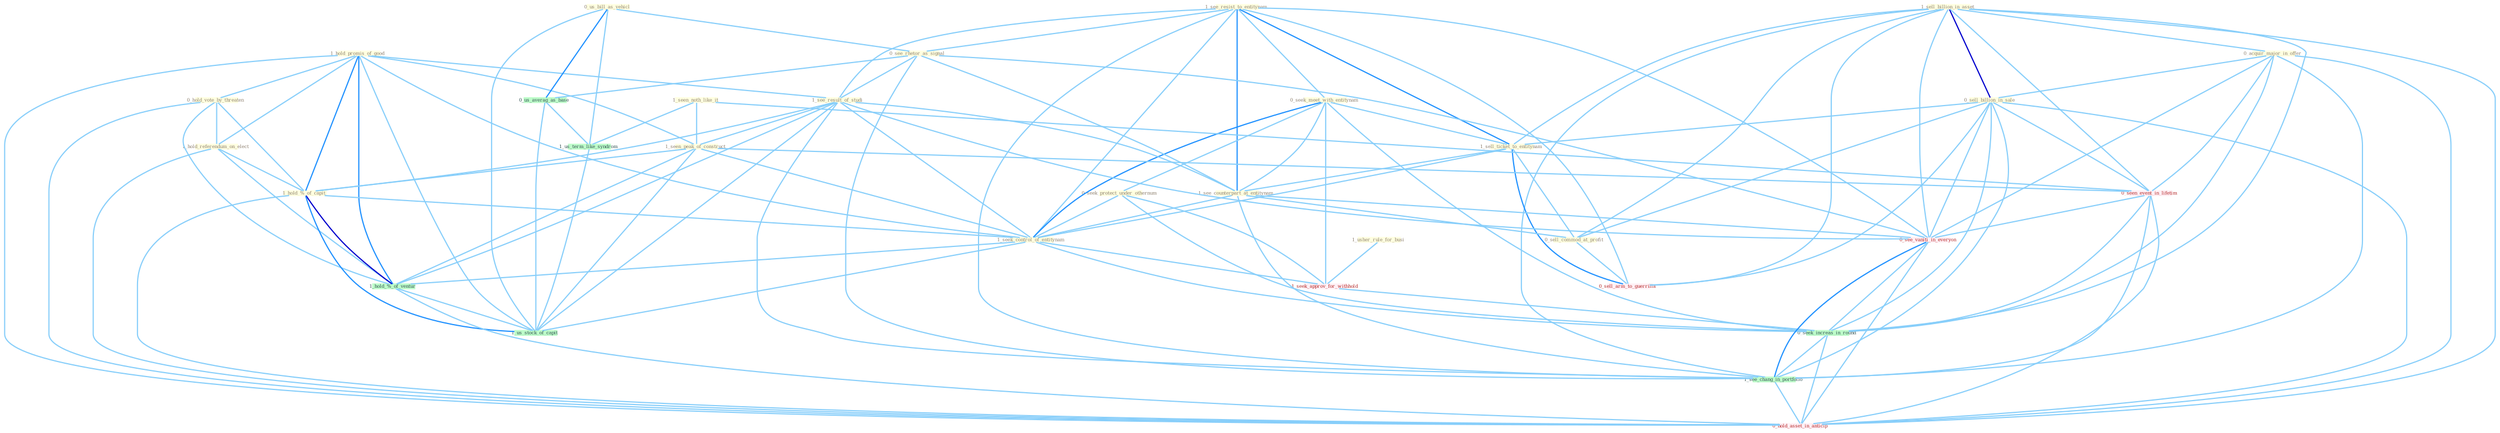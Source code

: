Graph G{ 
    node
    [shape=polygon,style=filled,width=.5,height=.06,color="#BDFCC9",fixedsize=true,fontsize=4,
    fontcolor="#2f4f4f"];
    {node
    [color="#ffffe0", fontcolor="#8b7d6b"] "1_hold_promis_of_good " "1_see_resist_to_entitynam " "1_sell_billion_in_asset " "0_hold_vote_by_threaten " "0_us_bill_as_vehicl " "0_seek_meet_with_entitynam " "0_see_rhetor_as_signal " "0_acquir_major_in_offer " "0_seek_protect_under_othernum " "0_sell_billion_in_sale " "1_sell_ticket_to_entitynam " "1_see_result_of_studi " "1_usher_rule_for_busi " "1_see_counterpart_at_entitynam " "1_hold_referendum_on_elect " "0_sell_commod_at_profit " "1_seen_noth_like_it " "1_seen_peak_of_construct " "1_hold_%_of_capit " "1_seek_control_of_entitynam "}
{node [color="#fff0f5", fontcolor="#b22222"] "0_seen_event_in_lifetim " "1_seek_approv_for_withhold " "0_see_vaniti_in_everyon " "0_sell_arm_to_guerrilla " "0_hold_asset_in_anticip "}
edge [color="#B0E2FF"];

	"1_hold_promis_of_good " -- "0_hold_vote_by_threaten " [w="1", color="#87cefa" ];
	"1_hold_promis_of_good " -- "1_see_result_of_studi " [w="1", color="#87cefa" ];
	"1_hold_promis_of_good " -- "1_hold_referendum_on_elect " [w="1", color="#87cefa" ];
	"1_hold_promis_of_good " -- "1_seen_peak_of_construct " [w="1", color="#87cefa" ];
	"1_hold_promis_of_good " -- "1_hold_%_of_capit " [w="2", color="#1e90ff" , len=0.8];
	"1_hold_promis_of_good " -- "1_seek_control_of_entitynam " [w="1", color="#87cefa" ];
	"1_hold_promis_of_good " -- "1_hold_%_of_ventur " [w="2", color="#1e90ff" , len=0.8];
	"1_hold_promis_of_good " -- "1_us_stock_of_capit " [w="1", color="#87cefa" ];
	"1_hold_promis_of_good " -- "0_hold_asset_in_anticip " [w="1", color="#87cefa" ];
	"1_see_resist_to_entitynam " -- "0_seek_meet_with_entitynam " [w="1", color="#87cefa" ];
	"1_see_resist_to_entitynam " -- "0_see_rhetor_as_signal " [w="1", color="#87cefa" ];
	"1_see_resist_to_entitynam " -- "1_sell_ticket_to_entitynam " [w="2", color="#1e90ff" , len=0.8];
	"1_see_resist_to_entitynam " -- "1_see_result_of_studi " [w="1", color="#87cefa" ];
	"1_see_resist_to_entitynam " -- "1_see_counterpart_at_entitynam " [w="2", color="#1e90ff" , len=0.8];
	"1_see_resist_to_entitynam " -- "1_seek_control_of_entitynam " [w="1", color="#87cefa" ];
	"1_see_resist_to_entitynam " -- "0_see_vaniti_in_everyon " [w="1", color="#87cefa" ];
	"1_see_resist_to_entitynam " -- "0_sell_arm_to_guerrilla " [w="1", color="#87cefa" ];
	"1_see_resist_to_entitynam " -- "1_see_chang_in_portfolio " [w="1", color="#87cefa" ];
	"1_sell_billion_in_asset " -- "0_acquir_major_in_offer " [w="1", color="#87cefa" ];
	"1_sell_billion_in_asset " -- "0_sell_billion_in_sale " [w="3", color="#0000cd" , len=0.6];
	"1_sell_billion_in_asset " -- "1_sell_ticket_to_entitynam " [w="1", color="#87cefa" ];
	"1_sell_billion_in_asset " -- "0_sell_commod_at_profit " [w="1", color="#87cefa" ];
	"1_sell_billion_in_asset " -- "0_seen_event_in_lifetim " [w="1", color="#87cefa" ];
	"1_sell_billion_in_asset " -- "0_see_vaniti_in_everyon " [w="1", color="#87cefa" ];
	"1_sell_billion_in_asset " -- "0_sell_arm_to_guerrilla " [w="1", color="#87cefa" ];
	"1_sell_billion_in_asset " -- "0_seek_increas_in_round " [w="1", color="#87cefa" ];
	"1_sell_billion_in_asset " -- "1_see_chang_in_portfolio " [w="1", color="#87cefa" ];
	"1_sell_billion_in_asset " -- "0_hold_asset_in_anticip " [w="1", color="#87cefa" ];
	"0_hold_vote_by_threaten " -- "1_hold_referendum_on_elect " [w="1", color="#87cefa" ];
	"0_hold_vote_by_threaten " -- "1_hold_%_of_capit " [w="1", color="#87cefa" ];
	"0_hold_vote_by_threaten " -- "1_hold_%_of_ventur " [w="1", color="#87cefa" ];
	"0_hold_vote_by_threaten " -- "0_hold_asset_in_anticip " [w="1", color="#87cefa" ];
	"0_us_bill_as_vehicl " -- "0_see_rhetor_as_signal " [w="1", color="#87cefa" ];
	"0_us_bill_as_vehicl " -- "0_us_averag_as_base " [w="2", color="#1e90ff" , len=0.8];
	"0_us_bill_as_vehicl " -- "1_us_term_like_syndrom " [w="1", color="#87cefa" ];
	"0_us_bill_as_vehicl " -- "1_us_stock_of_capit " [w="1", color="#87cefa" ];
	"0_seek_meet_with_entitynam " -- "0_seek_protect_under_othernum " [w="1", color="#87cefa" ];
	"0_seek_meet_with_entitynam " -- "1_sell_ticket_to_entitynam " [w="1", color="#87cefa" ];
	"0_seek_meet_with_entitynam " -- "1_see_counterpart_at_entitynam " [w="1", color="#87cefa" ];
	"0_seek_meet_with_entitynam " -- "1_seek_control_of_entitynam " [w="2", color="#1e90ff" , len=0.8];
	"0_seek_meet_with_entitynam " -- "1_seek_approv_for_withhold " [w="1", color="#87cefa" ];
	"0_seek_meet_with_entitynam " -- "0_seek_increas_in_round " [w="1", color="#87cefa" ];
	"0_see_rhetor_as_signal " -- "1_see_result_of_studi " [w="1", color="#87cefa" ];
	"0_see_rhetor_as_signal " -- "1_see_counterpart_at_entitynam " [w="1", color="#87cefa" ];
	"0_see_rhetor_as_signal " -- "0_us_averag_as_base " [w="1", color="#87cefa" ];
	"0_see_rhetor_as_signal " -- "0_see_vaniti_in_everyon " [w="1", color="#87cefa" ];
	"0_see_rhetor_as_signal " -- "1_see_chang_in_portfolio " [w="1", color="#87cefa" ];
	"0_acquir_major_in_offer " -- "0_sell_billion_in_sale " [w="1", color="#87cefa" ];
	"0_acquir_major_in_offer " -- "0_seen_event_in_lifetim " [w="1", color="#87cefa" ];
	"0_acquir_major_in_offer " -- "0_see_vaniti_in_everyon " [w="1", color="#87cefa" ];
	"0_acquir_major_in_offer " -- "0_seek_increas_in_round " [w="1", color="#87cefa" ];
	"0_acquir_major_in_offer " -- "1_see_chang_in_portfolio " [w="1", color="#87cefa" ];
	"0_acquir_major_in_offer " -- "0_hold_asset_in_anticip " [w="1", color="#87cefa" ];
	"0_seek_protect_under_othernum " -- "1_seek_control_of_entitynam " [w="1", color="#87cefa" ];
	"0_seek_protect_under_othernum " -- "1_seek_approv_for_withhold " [w="1", color="#87cefa" ];
	"0_seek_protect_under_othernum " -- "0_seek_increas_in_round " [w="1", color="#87cefa" ];
	"0_sell_billion_in_sale " -- "1_sell_ticket_to_entitynam " [w="1", color="#87cefa" ];
	"0_sell_billion_in_sale " -- "0_sell_commod_at_profit " [w="1", color="#87cefa" ];
	"0_sell_billion_in_sale " -- "0_seen_event_in_lifetim " [w="1", color="#87cefa" ];
	"0_sell_billion_in_sale " -- "0_see_vaniti_in_everyon " [w="1", color="#87cefa" ];
	"0_sell_billion_in_sale " -- "0_sell_arm_to_guerrilla " [w="1", color="#87cefa" ];
	"0_sell_billion_in_sale " -- "0_seek_increas_in_round " [w="1", color="#87cefa" ];
	"0_sell_billion_in_sale " -- "1_see_chang_in_portfolio " [w="1", color="#87cefa" ];
	"0_sell_billion_in_sale " -- "0_hold_asset_in_anticip " [w="1", color="#87cefa" ];
	"1_sell_ticket_to_entitynam " -- "1_see_counterpart_at_entitynam " [w="1", color="#87cefa" ];
	"1_sell_ticket_to_entitynam " -- "0_sell_commod_at_profit " [w="1", color="#87cefa" ];
	"1_sell_ticket_to_entitynam " -- "1_seek_control_of_entitynam " [w="1", color="#87cefa" ];
	"1_sell_ticket_to_entitynam " -- "0_sell_arm_to_guerrilla " [w="2", color="#1e90ff" , len=0.8];
	"1_see_result_of_studi " -- "1_see_counterpart_at_entitynam " [w="1", color="#87cefa" ];
	"1_see_result_of_studi " -- "1_seen_peak_of_construct " [w="1", color="#87cefa" ];
	"1_see_result_of_studi " -- "1_hold_%_of_capit " [w="1", color="#87cefa" ];
	"1_see_result_of_studi " -- "1_seek_control_of_entitynam " [w="1", color="#87cefa" ];
	"1_see_result_of_studi " -- "1_hold_%_of_ventur " [w="1", color="#87cefa" ];
	"1_see_result_of_studi " -- "0_see_vaniti_in_everyon " [w="1", color="#87cefa" ];
	"1_see_result_of_studi " -- "1_us_stock_of_capit " [w="1", color="#87cefa" ];
	"1_see_result_of_studi " -- "1_see_chang_in_portfolio " [w="1", color="#87cefa" ];
	"1_usher_rule_for_busi " -- "1_seek_approv_for_withhold " [w="1", color="#87cefa" ];
	"1_see_counterpart_at_entitynam " -- "0_sell_commod_at_profit " [w="1", color="#87cefa" ];
	"1_see_counterpart_at_entitynam " -- "1_seek_control_of_entitynam " [w="1", color="#87cefa" ];
	"1_see_counterpart_at_entitynam " -- "0_see_vaniti_in_everyon " [w="1", color="#87cefa" ];
	"1_see_counterpart_at_entitynam " -- "1_see_chang_in_portfolio " [w="1", color="#87cefa" ];
	"1_hold_referendum_on_elect " -- "1_hold_%_of_capit " [w="1", color="#87cefa" ];
	"1_hold_referendum_on_elect " -- "1_hold_%_of_ventur " [w="1", color="#87cefa" ];
	"1_hold_referendum_on_elect " -- "0_hold_asset_in_anticip " [w="1", color="#87cefa" ];
	"0_sell_commod_at_profit " -- "0_sell_arm_to_guerrilla " [w="1", color="#87cefa" ];
	"1_seen_noth_like_it " -- "1_seen_peak_of_construct " [w="1", color="#87cefa" ];
	"1_seen_noth_like_it " -- "0_seen_event_in_lifetim " [w="1", color="#87cefa" ];
	"1_seen_noth_like_it " -- "1_us_term_like_syndrom " [w="1", color="#87cefa" ];
	"1_seen_peak_of_construct " -- "1_hold_%_of_capit " [w="1", color="#87cefa" ];
	"1_seen_peak_of_construct " -- "1_seek_control_of_entitynam " [w="1", color="#87cefa" ];
	"1_seen_peak_of_construct " -- "0_seen_event_in_lifetim " [w="1", color="#87cefa" ];
	"1_seen_peak_of_construct " -- "1_hold_%_of_ventur " [w="1", color="#87cefa" ];
	"1_seen_peak_of_construct " -- "1_us_stock_of_capit " [w="1", color="#87cefa" ];
	"1_hold_%_of_capit " -- "1_seek_control_of_entitynam " [w="1", color="#87cefa" ];
	"1_hold_%_of_capit " -- "1_hold_%_of_ventur " [w="3", color="#0000cd" , len=0.6];
	"1_hold_%_of_capit " -- "1_us_stock_of_capit " [w="2", color="#1e90ff" , len=0.8];
	"1_hold_%_of_capit " -- "0_hold_asset_in_anticip " [w="1", color="#87cefa" ];
	"1_seek_control_of_entitynam " -- "1_seek_approv_for_withhold " [w="1", color="#87cefa" ];
	"1_seek_control_of_entitynam " -- "1_hold_%_of_ventur " [w="1", color="#87cefa" ];
	"1_seek_control_of_entitynam " -- "0_seek_increas_in_round " [w="1", color="#87cefa" ];
	"1_seek_control_of_entitynam " -- "1_us_stock_of_capit " [w="1", color="#87cefa" ];
	"0_seen_event_in_lifetim " -- "0_see_vaniti_in_everyon " [w="1", color="#87cefa" ];
	"0_seen_event_in_lifetim " -- "0_seek_increas_in_round " [w="1", color="#87cefa" ];
	"0_seen_event_in_lifetim " -- "1_see_chang_in_portfolio " [w="1", color="#87cefa" ];
	"0_seen_event_in_lifetim " -- "0_hold_asset_in_anticip " [w="1", color="#87cefa" ];
	"0_us_averag_as_base " -- "1_us_term_like_syndrom " [w="1", color="#87cefa" ];
	"0_us_averag_as_base " -- "1_us_stock_of_capit " [w="1", color="#87cefa" ];
	"1_us_term_like_syndrom " -- "1_us_stock_of_capit " [w="1", color="#87cefa" ];
	"1_seek_approv_for_withhold " -- "0_seek_increas_in_round " [w="1", color="#87cefa" ];
	"1_hold_%_of_ventur " -- "1_us_stock_of_capit " [w="1", color="#87cefa" ];
	"1_hold_%_of_ventur " -- "0_hold_asset_in_anticip " [w="1", color="#87cefa" ];
	"0_see_vaniti_in_everyon " -- "0_seek_increas_in_round " [w="1", color="#87cefa" ];
	"0_see_vaniti_in_everyon " -- "1_see_chang_in_portfolio " [w="2", color="#1e90ff" , len=0.8];
	"0_see_vaniti_in_everyon " -- "0_hold_asset_in_anticip " [w="1", color="#87cefa" ];
	"0_seek_increas_in_round " -- "1_see_chang_in_portfolio " [w="1", color="#87cefa" ];
	"0_seek_increas_in_round " -- "0_hold_asset_in_anticip " [w="1", color="#87cefa" ];
	"1_see_chang_in_portfolio " -- "0_hold_asset_in_anticip " [w="1", color="#87cefa" ];
}